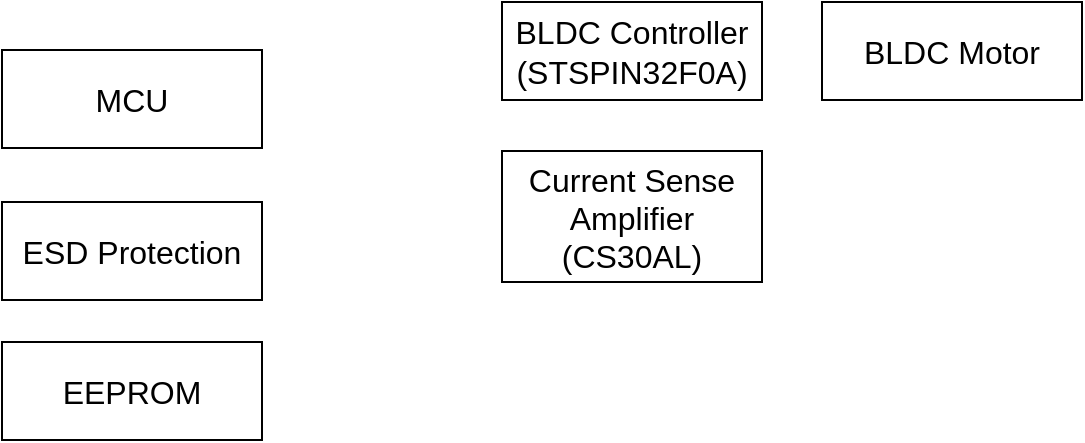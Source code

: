 <mxfile version="25.0.3">
  <diagram name="Page-1" id="o69D-w5VyKjjwxQj7VBS">
    <mxGraphModel dx="1434" dy="746" grid="1" gridSize="10" guides="1" tooltips="1" connect="1" arrows="1" fold="1" page="1" pageScale="1" pageWidth="1169" pageHeight="827" math="0" shadow="0">
      <root>
        <mxCell id="0" />
        <mxCell id="1" parent="0" />
        <mxCell id="Cj5ZYSTPE58gmDVF0tS9-1" value="" style="shape=table;startSize=0;container=1;collapsible=0;childLayout=tableLayout;fontSize=16;fixedRows=0;" vertex="1" parent="1">
          <mxGeometry x="520" y="264" width="130" height="49" as="geometry" />
        </mxCell>
        <mxCell id="Cj5ZYSTPE58gmDVF0tS9-2" value="" style="shape=tableRow;horizontal=0;startSize=0;swimlaneHead=0;swimlaneBody=0;strokeColor=inherit;top=0;left=0;bottom=0;right=0;collapsible=0;dropTarget=0;fillColor=none;points=[[0,0.5],[1,0.5]];portConstraint=eastwest;fontSize=16;" vertex="1" parent="Cj5ZYSTPE58gmDVF0tS9-1">
          <mxGeometry width="130" height="49" as="geometry" />
        </mxCell>
        <mxCell id="Cj5ZYSTPE58gmDVF0tS9-3" value="MCU" style="shape=partialRectangle;html=1;whiteSpace=wrap;connectable=0;strokeColor=inherit;overflow=hidden;fillColor=none;top=0;left=0;bottom=0;right=0;pointerEvents=1;fontSize=16;fontFamily=Helvetica;" vertex="1" parent="Cj5ZYSTPE58gmDVF0tS9-2">
          <mxGeometry width="130" height="49" as="geometry">
            <mxRectangle width="130" height="49" as="alternateBounds" />
          </mxGeometry>
        </mxCell>
        <mxCell id="Cj5ZYSTPE58gmDVF0tS9-16" value="" style="shape=table;startSize=0;container=1;collapsible=0;childLayout=tableLayout;fontSize=16;fixedRows=0;" vertex="1" parent="1">
          <mxGeometry x="770" y="240" width="130" height="49" as="geometry" />
        </mxCell>
        <mxCell id="Cj5ZYSTPE58gmDVF0tS9-17" value="" style="shape=tableRow;horizontal=0;startSize=0;swimlaneHead=0;swimlaneBody=0;strokeColor=inherit;top=0;left=0;bottom=0;right=0;collapsible=0;dropTarget=0;fillColor=none;points=[[0,0.5],[1,0.5]];portConstraint=eastwest;fontSize=16;" vertex="1" parent="Cj5ZYSTPE58gmDVF0tS9-16">
          <mxGeometry width="130" height="49" as="geometry" />
        </mxCell>
        <mxCell id="Cj5ZYSTPE58gmDVF0tS9-18" value="BLDC Controller&lt;div&gt;(STSPIN32F0A)&lt;/div&gt;" style="shape=partialRectangle;html=1;whiteSpace=wrap;connectable=0;strokeColor=inherit;overflow=hidden;fillColor=none;top=0;left=0;bottom=0;right=0;pointerEvents=1;fontSize=16;fontFamily=Helvetica;" vertex="1" parent="Cj5ZYSTPE58gmDVF0tS9-17">
          <mxGeometry width="130" height="49" as="geometry">
            <mxRectangle width="130" height="49" as="alternateBounds" />
          </mxGeometry>
        </mxCell>
        <mxCell id="Cj5ZYSTPE58gmDVF0tS9-23" value="" style="shape=table;startSize=0;container=1;collapsible=0;childLayout=tableLayout;fontSize=16;fixedRows=0;" vertex="1" parent="1">
          <mxGeometry x="930" y="240" width="130" height="49" as="geometry" />
        </mxCell>
        <mxCell id="Cj5ZYSTPE58gmDVF0tS9-24" value="" style="shape=tableRow;horizontal=0;startSize=0;swimlaneHead=0;swimlaneBody=0;strokeColor=inherit;top=0;left=0;bottom=0;right=0;collapsible=0;dropTarget=0;fillColor=none;points=[[0,0.5],[1,0.5]];portConstraint=eastwest;fontSize=16;" vertex="1" parent="Cj5ZYSTPE58gmDVF0tS9-23">
          <mxGeometry width="130" height="49" as="geometry" />
        </mxCell>
        <mxCell id="Cj5ZYSTPE58gmDVF0tS9-25" value="BLDC Motor" style="shape=partialRectangle;html=1;whiteSpace=wrap;connectable=0;strokeColor=inherit;overflow=hidden;fillColor=none;top=0;left=0;bottom=0;right=0;pointerEvents=1;fontSize=16;fontFamily=Helvetica;" vertex="1" parent="Cj5ZYSTPE58gmDVF0tS9-24">
          <mxGeometry width="130" height="49" as="geometry">
            <mxRectangle width="130" height="49" as="alternateBounds" />
          </mxGeometry>
        </mxCell>
        <mxCell id="Cj5ZYSTPE58gmDVF0tS9-28" value="" style="shape=table;startSize=0;container=1;collapsible=0;childLayout=tableLayout;fontSize=16;fixedRows=0;" vertex="1" parent="1">
          <mxGeometry x="770" y="314.5" width="130" height="65.5" as="geometry" />
        </mxCell>
        <mxCell id="Cj5ZYSTPE58gmDVF0tS9-29" value="" style="shape=tableRow;horizontal=0;startSize=0;swimlaneHead=0;swimlaneBody=0;strokeColor=inherit;top=0;left=0;bottom=0;right=0;collapsible=0;dropTarget=0;fillColor=none;points=[[0,0.5],[1,0.5]];portConstraint=eastwest;fontSize=16;" vertex="1" parent="Cj5ZYSTPE58gmDVF0tS9-28">
          <mxGeometry width="130" height="66" as="geometry" />
        </mxCell>
        <mxCell id="Cj5ZYSTPE58gmDVF0tS9-30" value="Current Sense Amplifier (CS30AL)" style="shape=partialRectangle;html=1;whiteSpace=wrap;connectable=0;strokeColor=inherit;overflow=hidden;fillColor=none;top=0;left=0;bottom=0;right=0;pointerEvents=1;fontSize=16;fontFamily=Helvetica;" vertex="1" parent="Cj5ZYSTPE58gmDVF0tS9-29">
          <mxGeometry width="130" height="66" as="geometry">
            <mxRectangle width="130" height="66" as="alternateBounds" />
          </mxGeometry>
        </mxCell>
        <mxCell id="Cj5ZYSTPE58gmDVF0tS9-31" value="" style="shape=table;startSize=0;container=1;collapsible=0;childLayout=tableLayout;fontSize=16;fixedRows=0;" vertex="1" parent="1">
          <mxGeometry x="520" y="340" width="130" height="49" as="geometry" />
        </mxCell>
        <mxCell id="Cj5ZYSTPE58gmDVF0tS9-32" value="" style="shape=tableRow;horizontal=0;startSize=0;swimlaneHead=0;swimlaneBody=0;strokeColor=inherit;top=0;left=0;bottom=0;right=0;collapsible=0;dropTarget=0;fillColor=none;points=[[0,0.5],[1,0.5]];portConstraint=eastwest;fontSize=16;" vertex="1" parent="Cj5ZYSTPE58gmDVF0tS9-31">
          <mxGeometry width="130" height="49" as="geometry" />
        </mxCell>
        <mxCell id="Cj5ZYSTPE58gmDVF0tS9-33" value="ESD Protection" style="shape=partialRectangle;html=1;whiteSpace=wrap;connectable=0;strokeColor=inherit;overflow=hidden;fillColor=none;top=0;left=0;bottom=0;right=0;pointerEvents=1;fontSize=16;fontFamily=Helvetica;" vertex="1" parent="Cj5ZYSTPE58gmDVF0tS9-32">
          <mxGeometry width="130" height="49" as="geometry">
            <mxRectangle width="130" height="49" as="alternateBounds" />
          </mxGeometry>
        </mxCell>
        <mxCell id="Cj5ZYSTPE58gmDVF0tS9-34" value="" style="shape=table;startSize=0;container=1;collapsible=0;childLayout=tableLayout;fontSize=16;fixedRows=0;" vertex="1" parent="1">
          <mxGeometry x="520" y="410" width="130" height="49" as="geometry" />
        </mxCell>
        <mxCell id="Cj5ZYSTPE58gmDVF0tS9-35" value="" style="shape=tableRow;horizontal=0;startSize=0;swimlaneHead=0;swimlaneBody=0;strokeColor=inherit;top=0;left=0;bottom=0;right=0;collapsible=0;dropTarget=0;fillColor=none;points=[[0,0.5],[1,0.5]];portConstraint=eastwest;fontSize=16;" vertex="1" parent="Cj5ZYSTPE58gmDVF0tS9-34">
          <mxGeometry width="130" height="49" as="geometry" />
        </mxCell>
        <mxCell id="Cj5ZYSTPE58gmDVF0tS9-36" value="EEPROM" style="shape=partialRectangle;html=1;whiteSpace=wrap;connectable=0;strokeColor=inherit;overflow=hidden;fillColor=none;top=0;left=0;bottom=0;right=0;pointerEvents=1;fontSize=16;fontFamily=Helvetica;" vertex="1" parent="Cj5ZYSTPE58gmDVF0tS9-35">
          <mxGeometry width="130" height="49" as="geometry">
            <mxRectangle width="130" height="49" as="alternateBounds" />
          </mxGeometry>
        </mxCell>
      </root>
    </mxGraphModel>
  </diagram>
</mxfile>
